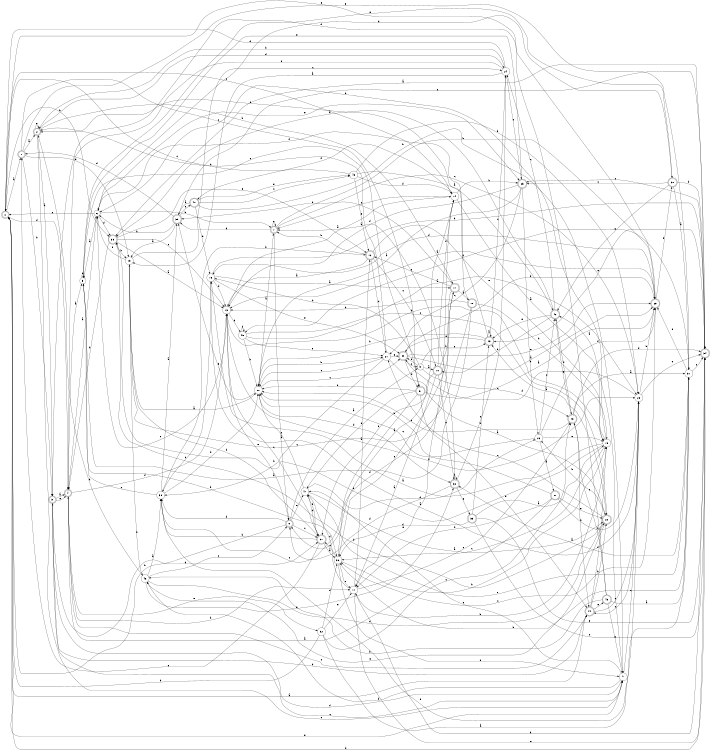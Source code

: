 digraph n43_10 {
__start0 [label="" shape="none"];

rankdir=LR;
size="8,5";

s0 [style="rounded,filled", color="black", fillcolor="white" shape="doublecircle", label="0"];
s1 [style="rounded,filled", color="black", fillcolor="white" shape="doublecircle", label="1"];
s2 [style="rounded,filled", color="black", fillcolor="white" shape="doublecircle", label="2"];
s3 [style="rounded,filled", color="black", fillcolor="white" shape="doublecircle", label="3"];
s4 [style="rounded,filled", color="black", fillcolor="white" shape="doublecircle", label="4"];
s5 [style="filled", color="black", fillcolor="white" shape="circle", label="5"];
s6 [style="filled", color="black", fillcolor="white" shape="circle", label="6"];
s7 [style="rounded,filled", color="black", fillcolor="white" shape="doublecircle", label="7"];
s8 [style="rounded,filled", color="black", fillcolor="white" shape="doublecircle", label="8"];
s9 [style="filled", color="black", fillcolor="white" shape="circle", label="9"];
s10 [style="rounded,filled", color="black", fillcolor="white" shape="doublecircle", label="10"];
s11 [style="filled", color="black", fillcolor="white" shape="circle", label="11"];
s12 [style="rounded,filled", color="black", fillcolor="white" shape="doublecircle", label="12"];
s13 [style="filled", color="black", fillcolor="white" shape="circle", label="13"];
s14 [style="filled", color="black", fillcolor="white" shape="circle", label="14"];
s15 [style="filled", color="black", fillcolor="white" shape="circle", label="15"];
s16 [style="filled", color="black", fillcolor="white" shape="circle", label="16"];
s17 [style="rounded,filled", color="black", fillcolor="white" shape="doublecircle", label="17"];
s18 [style="rounded,filled", color="black", fillcolor="white" shape="doublecircle", label="18"];
s19 [style="filled", color="black", fillcolor="white" shape="circle", label="19"];
s20 [style="filled", color="black", fillcolor="white" shape="circle", label="20"];
s21 [style="filled", color="black", fillcolor="white" shape="circle", label="21"];
s22 [style="rounded,filled", color="black", fillcolor="white" shape="doublecircle", label="22"];
s23 [style="rounded,filled", color="black", fillcolor="white" shape="doublecircle", label="23"];
s24 [style="filled", color="black", fillcolor="white" shape="circle", label="24"];
s25 [style="rounded,filled", color="black", fillcolor="white" shape="doublecircle", label="25"];
s26 [style="filled", color="black", fillcolor="white" shape="circle", label="26"];
s27 [style="rounded,filled", color="black", fillcolor="white" shape="doublecircle", label="27"];
s28 [style="filled", color="black", fillcolor="white" shape="circle", label="28"];
s29 [style="rounded,filled", color="black", fillcolor="white" shape="doublecircle", label="29"];
s30 [style="rounded,filled", color="black", fillcolor="white" shape="doublecircle", label="30"];
s31 [style="filled", color="black", fillcolor="white" shape="circle", label="31"];
s32 [style="rounded,filled", color="black", fillcolor="white" shape="doublecircle", label="32"];
s33 [style="rounded,filled", color="black", fillcolor="white" shape="doublecircle", label="33"];
s34 [style="rounded,filled", color="black", fillcolor="white" shape="doublecircle", label="34"];
s35 [style="rounded,filled", color="black", fillcolor="white" shape="doublecircle", label="35"];
s36 [style="filled", color="black", fillcolor="white" shape="circle", label="36"];
s37 [style="rounded,filled", color="black", fillcolor="white" shape="doublecircle", label="37"];
s38 [style="filled", color="black", fillcolor="white" shape="circle", label="38"];
s39 [style="rounded,filled", color="black", fillcolor="white" shape="doublecircle", label="39"];
s40 [style="rounded,filled", color="black", fillcolor="white" shape="doublecircle", label="40"];
s41 [style="filled", color="black", fillcolor="white" shape="circle", label="41"];
s42 [style="rounded,filled", color="black", fillcolor="white" shape="doublecircle", label="42"];
s43 [style="rounded,filled", color="black", fillcolor="white" shape="doublecircle", label="43"];
s44 [style="rounded,filled", color="black", fillcolor="white" shape="doublecircle", label="44"];
s45 [style="rounded,filled", color="black", fillcolor="white" shape="doublecircle", label="45"];
s46 [style="filled", color="black", fillcolor="white" shape="circle", label="46"];
s47 [style="filled", color="black", fillcolor="white" shape="circle", label="47"];
s48 [style="filled", color="black", fillcolor="white" shape="circle", label="48"];
s49 [style="filled", color="black", fillcolor="white" shape="circle", label="49"];
s50 [style="rounded,filled", color="black", fillcolor="white" shape="doublecircle", label="50"];
s51 [style="rounded,filled", color="black", fillcolor="white" shape="doublecircle", label="51"];
s52 [style="filled", color="black", fillcolor="white" shape="circle", label="52"];
s0 -> s1 [label="a"];
s0 -> s35 [label="b"];
s0 -> s14 [label="c"];
s0 -> s4 [label="d"];
s0 -> s41 [label="e"];
s1 -> s2 [label="a"];
s1 -> s3 [label="b"];
s1 -> s51 [label="c"];
s1 -> s19 [label="d"];
s1 -> s31 [label="e"];
s2 -> s3 [label="a"];
s2 -> s17 [label="b"];
s2 -> s41 [label="c"];
s2 -> s24 [label="d"];
s2 -> s2 [label="e"];
s3 -> s4 [label="a"];
s3 -> s44 [label="b"];
s3 -> s41 [label="c"];
s3 -> s37 [label="d"];
s3 -> s4 [label="e"];
s4 -> s5 [label="a"];
s4 -> s11 [label="b"];
s4 -> s44 [label="c"];
s4 -> s13 [label="d"];
s4 -> s52 [label="e"];
s5 -> s6 [label="a"];
s5 -> s36 [label="b"];
s5 -> s51 [label="c"];
s5 -> s5 [label="d"];
s5 -> s30 [label="e"];
s6 -> s4 [label="a"];
s6 -> s7 [label="b"];
s6 -> s0 [label="c"];
s6 -> s35 [label="d"];
s6 -> s25 [label="e"];
s7 -> s8 [label="a"];
s7 -> s29 [label="b"];
s7 -> s28 [label="c"];
s7 -> s39 [label="d"];
s7 -> s7 [label="e"];
s8 -> s9 [label="a"];
s8 -> s0 [label="b"];
s8 -> s37 [label="c"];
s8 -> s38 [label="d"];
s8 -> s47 [label="e"];
s9 -> s10 [label="a"];
s9 -> s50 [label="b"];
s9 -> s43 [label="c"];
s9 -> s16 [label="d"];
s9 -> s23 [label="e"];
s10 -> s11 [label="a"];
s10 -> s17 [label="b"];
s10 -> s32 [label="c"];
s10 -> s14 [label="d"];
s10 -> s37 [label="e"];
s11 -> s12 [label="a"];
s11 -> s15 [label="b"];
s11 -> s43 [label="c"];
s11 -> s47 [label="d"];
s11 -> s34 [label="e"];
s12 -> s13 [label="a"];
s12 -> s7 [label="b"];
s12 -> s10 [label="c"];
s12 -> s21 [label="d"];
s12 -> s15 [label="e"];
s13 -> s14 [label="a"];
s13 -> s28 [label="b"];
s13 -> s6 [label="c"];
s13 -> s49 [label="d"];
s13 -> s8 [label="e"];
s14 -> s15 [label="a"];
s14 -> s25 [label="b"];
s14 -> s7 [label="c"];
s14 -> s40 [label="d"];
s14 -> s11 [label="e"];
s15 -> s16 [label="a"];
s15 -> s6 [label="b"];
s15 -> s36 [label="c"];
s15 -> s13 [label="d"];
s15 -> s35 [label="e"];
s16 -> s17 [label="a"];
s16 -> s34 [label="b"];
s16 -> s38 [label="c"];
s16 -> s13 [label="d"];
s16 -> s50 [label="e"];
s17 -> s18 [label="a"];
s17 -> s39 [label="b"];
s17 -> s12 [label="c"];
s17 -> s8 [label="d"];
s17 -> s36 [label="e"];
s18 -> s5 [label="a"];
s18 -> s13 [label="b"];
s18 -> s19 [label="c"];
s18 -> s15 [label="d"];
s18 -> s2 [label="e"];
s19 -> s20 [label="a"];
s19 -> s46 [label="b"];
s19 -> s24 [label="c"];
s19 -> s37 [label="d"];
s19 -> s6 [label="e"];
s20 -> s7 [label="a"];
s20 -> s21 [label="b"];
s20 -> s50 [label="c"];
s20 -> s32 [label="d"];
s20 -> s39 [label="e"];
s21 -> s22 [label="a"];
s21 -> s38 [label="b"];
s21 -> s20 [label="c"];
s21 -> s2 [label="d"];
s21 -> s50 [label="e"];
s22 -> s23 [label="a"];
s22 -> s26 [label="b"];
s22 -> s21 [label="c"];
s22 -> s35 [label="d"];
s22 -> s46 [label="e"];
s23 -> s23 [label="a"];
s23 -> s20 [label="b"];
s23 -> s24 [label="c"];
s23 -> s6 [label="d"];
s23 -> s50 [label="e"];
s24 -> s19 [label="a"];
s24 -> s2 [label="b"];
s24 -> s25 [label="c"];
s24 -> s0 [label="d"];
s24 -> s4 [label="e"];
s25 -> s20 [label="a"];
s25 -> s26 [label="b"];
s25 -> s21 [label="c"];
s25 -> s13 [label="d"];
s25 -> s5 [label="e"];
s26 -> s27 [label="a"];
s26 -> s20 [label="b"];
s26 -> s42 [label="c"];
s26 -> s29 [label="d"];
s26 -> s15 [label="e"];
s27 -> s4 [label="a"];
s27 -> s28 [label="b"];
s27 -> s20 [label="c"];
s27 -> s11 [label="d"];
s27 -> s22 [label="e"];
s28 -> s16 [label="a"];
s28 -> s29 [label="b"];
s28 -> s44 [label="c"];
s28 -> s50 [label="d"];
s28 -> s34 [label="e"];
s29 -> s13 [label="a"];
s29 -> s30 [label="b"];
s29 -> s36 [label="c"];
s29 -> s16 [label="d"];
s29 -> s0 [label="e"];
s30 -> s31 [label="a"];
s30 -> s34 [label="b"];
s30 -> s25 [label="c"];
s30 -> s6 [label="d"];
s30 -> s42 [label="e"];
s31 -> s32 [label="a"];
s31 -> s36 [label="b"];
s31 -> s34 [label="c"];
s31 -> s49 [label="d"];
s31 -> s29 [label="e"];
s32 -> s7 [label="a"];
s32 -> s32 [label="b"];
s32 -> s24 [label="c"];
s32 -> s8 [label="d"];
s32 -> s33 [label="e"];
s33 -> s15 [label="a"];
s33 -> s23 [label="b"];
s33 -> s34 [label="c"];
s33 -> s36 [label="d"];
s33 -> s34 [label="e"];
s34 -> s35 [label="a"];
s34 -> s11 [label="b"];
s34 -> s25 [label="c"];
s34 -> s0 [label="d"];
s34 -> s23 [label="e"];
s35 -> s13 [label="a"];
s35 -> s19 [label="b"];
s35 -> s13 [label="c"];
s35 -> s4 [label="d"];
s35 -> s12 [label="e"];
s36 -> s14 [label="a"];
s36 -> s15 [label="b"];
s36 -> s37 [label="c"];
s36 -> s41 [label="d"];
s36 -> s11 [label="e"];
s37 -> s36 [label="a"];
s37 -> s38 [label="b"];
s37 -> s13 [label="c"];
s37 -> s47 [label="d"];
s37 -> s1 [label="e"];
s38 -> s39 [label="a"];
s38 -> s12 [label="b"];
s38 -> s5 [label="c"];
s38 -> s20 [label="d"];
s38 -> s31 [label="e"];
s39 -> s19 [label="a"];
s39 -> s6 [label="b"];
s39 -> s34 [label="c"];
s39 -> s1 [label="d"];
s39 -> s40 [label="e"];
s40 -> s39 [label="a"];
s40 -> s41 [label="b"];
s40 -> s48 [label="c"];
s40 -> s16 [label="d"];
s40 -> s48 [label="e"];
s41 -> s42 [label="a"];
s41 -> s46 [label="b"];
s41 -> s28 [label="c"];
s41 -> s3 [label="d"];
s41 -> s47 [label="e"];
s42 -> s35 [label="a"];
s42 -> s10 [label="b"];
s42 -> s24 [label="c"];
s42 -> s43 [label="d"];
s42 -> s23 [label="e"];
s43 -> s31 [label="a"];
s43 -> s44 [label="b"];
s43 -> s20 [label="c"];
s43 -> s34 [label="d"];
s43 -> s42 [label="e"];
s44 -> s0 [label="a"];
s44 -> s22 [label="b"];
s44 -> s28 [label="c"];
s44 -> s15 [label="d"];
s44 -> s45 [label="e"];
s45 -> s31 [label="a"];
s45 -> s46 [label="b"];
s45 -> s43 [label="c"];
s45 -> s3 [label="d"];
s45 -> s41 [label="e"];
s46 -> s38 [label="a"];
s46 -> s2 [label="b"];
s46 -> s8 [label="c"];
s46 -> s22 [label="d"];
s46 -> s32 [label="e"];
s47 -> s22 [label="a"];
s47 -> s37 [label="b"];
s47 -> s20 [label="c"];
s47 -> s26 [label="d"];
s47 -> s31 [label="e"];
s48 -> s42 [label="a"];
s48 -> s28 [label="b"];
s48 -> s0 [label="c"];
s48 -> s14 [label="d"];
s48 -> s12 [label="e"];
s49 -> s28 [label="a"];
s49 -> s20 [label="b"];
s49 -> s22 [label="c"];
s49 -> s49 [label="d"];
s49 -> s21 [label="e"];
s50 -> s29 [label="a"];
s50 -> s29 [label="b"];
s50 -> s9 [label="c"];
s50 -> s51 [label="d"];
s50 -> s29 [label="e"];
s51 -> s29 [label="a"];
s51 -> s20 [label="b"];
s51 -> s38 [label="c"];
s51 -> s44 [label="d"];
s51 -> s47 [label="e"];
s52 -> s28 [label="a"];
s52 -> s0 [label="b"];
s52 -> s43 [label="c"];
s52 -> s36 [label="d"];
s52 -> s11 [label="e"];

}